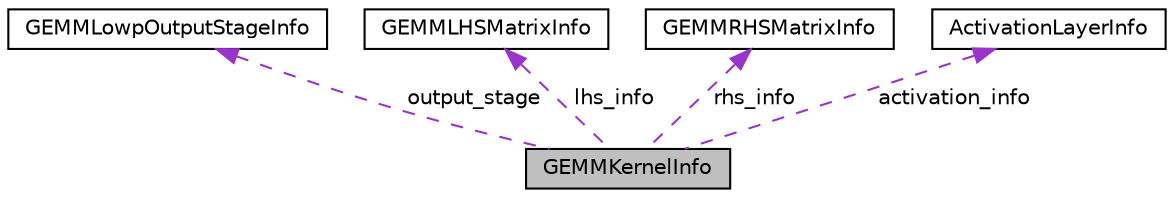 digraph "GEMMKernelInfo"
{
 // LATEX_PDF_SIZE
  edge [fontname="Helvetica",fontsize="10",labelfontname="Helvetica",labelfontsize="10"];
  node [fontname="Helvetica",fontsize="10",shape=record];
  Node1 [label="GEMMKernelInfo",height=0.2,width=0.4,color="black", fillcolor="grey75", style="filled", fontcolor="black",tooltip="Descriptor used by the GEMM kernels."];
  Node2 -> Node1 [dir="back",color="darkorchid3",fontsize="10",style="dashed",label=" output_stage" ,fontname="Helvetica"];
  Node2 [label="GEMMLowpOutputStageInfo",height=0.2,width=0.4,color="black", fillcolor="white", style="filled",URL="$structarm__compute_1_1_g_e_m_m_lowp_output_stage_info.xhtml",tooltip="GEMMLowp output stage info."];
  Node3 -> Node1 [dir="back",color="darkorchid3",fontsize="10",style="dashed",label=" lhs_info" ,fontname="Helvetica"];
  Node3 [label="GEMMLHSMatrixInfo",height=0.2,width=0.4,color="black", fillcolor="white", style="filled",URL="$structarm__compute_1_1_g_e_m_m_l_h_s_matrix_info.xhtml",tooltip="GEMM LHS (Left Hand Side) matrix information."];
  Node4 -> Node1 [dir="back",color="darkorchid3",fontsize="10",style="dashed",label=" rhs_info" ,fontname="Helvetica"];
  Node4 [label="GEMMRHSMatrixInfo",height=0.2,width=0.4,color="black", fillcolor="white", style="filled",URL="$structarm__compute_1_1_g_e_m_m_r_h_s_matrix_info.xhtml",tooltip="GEMM RHS (Right Hand Side) matrix information."];
  Node5 -> Node1 [dir="back",color="darkorchid3",fontsize="10",style="dashed",label=" activation_info" ,fontname="Helvetica"];
  Node5 [label="ActivationLayerInfo",height=0.2,width=0.4,color="black", fillcolor="white", style="filled",URL="$classarm__compute_1_1_activation_layer_info.xhtml",tooltip="Activation Layer Information class."];
}
